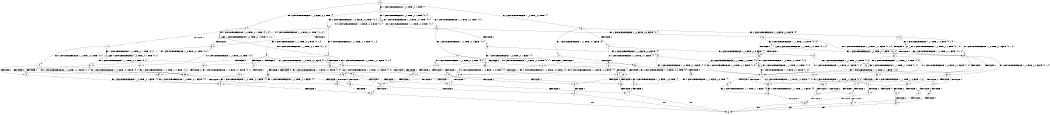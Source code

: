 digraph BCG {
size = "7, 10.5";
center = TRUE;
node [shape = circle];
0 [peripheries = 2];
0 -> 1 [label = "EX !1 !ATOMIC_EXCH_BRANCH (1, +0, TRUE, +0, 1, TRUE) !{}"];
0 -> 2 [label = "EX !2 !ATOMIC_EXCH_BRANCH (1, +0, FALSE, +0, 3, TRUE) !{}"];
0 -> 3 [label = "EX !0 !ATOMIC_EXCH_BRANCH (1, +1, TRUE, +0, 2, TRUE) !{}"];
1 -> 4 [label = "EX !2 !ATOMIC_EXCH_BRANCH (1, +0, FALSE, +0, 3, TRUE) !{0, 1}"];
1 -> 5 [label = "EX !0 !ATOMIC_EXCH_BRANCH (1, +1, TRUE, +0, 2, TRUE) !{0, 1}"];
1 -> 6 [label = "EX !1 !ATOMIC_EXCH_BRANCH (1, +0, TRUE, +0, 1, TRUE) !{0, 1}"];
2 -> 7 [label = "TERMINATE !2"];
2 -> 8 [label = "EX !1 !ATOMIC_EXCH_BRANCH (1, +0, TRUE, +0, 1, TRUE) !{0, 1, 2}"];
2 -> 9 [label = "EX !0 !ATOMIC_EXCH_BRANCH (1, +1, TRUE, +0, 2, TRUE) !{0, 1, 2}"];
3 -> 10 [label = "TERMINATE !0"];
3 -> 11 [label = "EX !1 !ATOMIC_EXCH_BRANCH (1, +0, TRUE, +0, 1, FALSE) !{0}"];
3 -> 12 [label = "EX !2 !ATOMIC_EXCH_BRANCH (1, +0, FALSE, +0, 3, FALSE) !{0}"];
4 -> 13 [label = "TERMINATE !2"];
4 -> 14 [label = "EX !0 !ATOMIC_EXCH_BRANCH (1, +1, TRUE, +0, 2, TRUE) !{0, 1, 2}"];
4 -> 8 [label = "EX !1 !ATOMIC_EXCH_BRANCH (1, +0, TRUE, +0, 1, TRUE) !{0, 1, 2}"];
5 -> 15 [label = "TERMINATE !0"];
5 -> 16 [label = "EX !2 !ATOMIC_EXCH_BRANCH (1, +0, FALSE, +0, 3, FALSE) !{0, 1}"];
5 -> 17 [label = "EX !1 !ATOMIC_EXCH_BRANCH (1, +0, TRUE, +0, 1, FALSE) !{0, 1}"];
6 -> 4 [label = "EX !2 !ATOMIC_EXCH_BRANCH (1, +0, FALSE, +0, 3, TRUE) !{0, 1}"];
6 -> 5 [label = "EX !0 !ATOMIC_EXCH_BRANCH (1, +1, TRUE, +0, 2, TRUE) !{0, 1}"];
6 -> 6 [label = "EX !1 !ATOMIC_EXCH_BRANCH (1, +0, TRUE, +0, 1, TRUE) !{0, 1}"];
7 -> 18 [label = "EX !1 !ATOMIC_EXCH_BRANCH (1, +0, TRUE, +0, 1, TRUE) !{0, 1}"];
7 -> 19 [label = "EX !0 !ATOMIC_EXCH_BRANCH (1, +1, TRUE, +0, 2, TRUE) !{0, 1}"];
8 -> 13 [label = "TERMINATE !2"];
8 -> 14 [label = "EX !0 !ATOMIC_EXCH_BRANCH (1, +1, TRUE, +0, 2, TRUE) !{0, 1, 2}"];
8 -> 8 [label = "EX !1 !ATOMIC_EXCH_BRANCH (1, +0, TRUE, +0, 1, TRUE) !{0, 1, 2}"];
9 -> 20 [label = "TERMINATE !2"];
9 -> 21 [label = "TERMINATE !0"];
9 -> 22 [label = "EX !1 !ATOMIC_EXCH_BRANCH (1, +0, TRUE, +0, 1, FALSE) !{0, 1, 2}"];
10 -> 23 [label = "EX !1 !ATOMIC_EXCH_BRANCH (1, +0, TRUE, +0, 1, FALSE) !{}"];
10 -> 24 [label = "EX !2 !ATOMIC_EXCH_BRANCH (1, +0, FALSE, +0, 3, FALSE) !{}"];
11 -> 25 [label = "TERMINATE !1"];
11 -> 26 [label = "TERMINATE !0"];
11 -> 27 [label = "EX !2 !ATOMIC_EXCH_BRANCH (1, +0, FALSE, +0, 3, TRUE) !{0, 1}"];
12 -> 28 [label = "TERMINATE !0"];
12 -> 29 [label = "EX !1 !ATOMIC_EXCH_BRANCH (1, +0, TRUE, +0, 1, FALSE) !{0, 1, 2}"];
12 -> 30 [label = "EX !2 !ATOMIC_EXCH_BRANCH (1, +1, TRUE, +1, 2, TRUE) !{0, 1, 2}"];
13 -> 31 [label = "EX !0 !ATOMIC_EXCH_BRANCH (1, +1, TRUE, +0, 2, TRUE) !{0, 1}"];
13 -> 18 [label = "EX !1 !ATOMIC_EXCH_BRANCH (1, +0, TRUE, +0, 1, TRUE) !{0, 1}"];
14 -> 32 [label = "TERMINATE !2"];
14 -> 33 [label = "TERMINATE !0"];
14 -> 22 [label = "EX !1 !ATOMIC_EXCH_BRANCH (1, +0, TRUE, +0, 1, FALSE) !{0, 1, 2}"];
15 -> 34 [label = "EX !2 !ATOMIC_EXCH_BRANCH (1, +0, FALSE, +0, 3, FALSE) !{1}"];
15 -> 35 [label = "EX !1 !ATOMIC_EXCH_BRANCH (1, +0, TRUE, +0, 1, FALSE) !{1}"];
16 -> 36 [label = "TERMINATE !0"];
16 -> 37 [label = "EX !2 !ATOMIC_EXCH_BRANCH (1, +1, TRUE, +1, 2, TRUE) !{0, 1, 2}"];
16 -> 29 [label = "EX !1 !ATOMIC_EXCH_BRANCH (1, +0, TRUE, +0, 1, FALSE) !{0, 1, 2}"];
17 -> 25 [label = "TERMINATE !1"];
17 -> 26 [label = "TERMINATE !0"];
17 -> 27 [label = "EX !2 !ATOMIC_EXCH_BRANCH (1, +0, FALSE, +0, 3, TRUE) !{0, 1}"];
18 -> 31 [label = "EX !0 !ATOMIC_EXCH_BRANCH (1, +1, TRUE, +0, 2, TRUE) !{0, 1}"];
18 -> 18 [label = "EX !1 !ATOMIC_EXCH_BRANCH (1, +0, TRUE, +0, 1, TRUE) !{0, 1}"];
19 -> 38 [label = "TERMINATE !0"];
19 -> 39 [label = "EX !1 !ATOMIC_EXCH_BRANCH (1, +0, TRUE, +0, 1, FALSE) !{0, 1}"];
20 -> 38 [label = "TERMINATE !0"];
20 -> 39 [label = "EX !1 !ATOMIC_EXCH_BRANCH (1, +0, TRUE, +0, 1, FALSE) !{0, 1}"];
21 -> 40 [label = "TERMINATE !2"];
21 -> 41 [label = "EX !1 !ATOMIC_EXCH_BRANCH (1, +0, TRUE, +0, 1, FALSE) !{1, 2}"];
22 -> 42 [label = "TERMINATE !1"];
22 -> 43 [label = "TERMINATE !2"];
22 -> 44 [label = "TERMINATE !0"];
23 -> 45 [label = "TERMINATE !1"];
23 -> 46 [label = "EX !2 !ATOMIC_EXCH_BRANCH (1, +0, FALSE, +0, 3, TRUE) !{1}"];
24 -> 47 [label = "EX !1 !ATOMIC_EXCH_BRANCH (1, +0, TRUE, +0, 1, FALSE) !{1, 2}"];
24 -> 48 [label = "EX !2 !ATOMIC_EXCH_BRANCH (1, +1, TRUE, +1, 2, TRUE) !{1, 2}"];
25 -> 49 [label = "TERMINATE !0"];
25 -> 50 [label = "EX !2 !ATOMIC_EXCH_BRANCH (1, +0, FALSE, +0, 3, TRUE) !{0}"];
26 -> 45 [label = "TERMINATE !1"];
26 -> 46 [label = "EX !2 !ATOMIC_EXCH_BRANCH (1, +0, FALSE, +0, 3, TRUE) !{1}"];
27 -> 42 [label = "TERMINATE !1"];
27 -> 43 [label = "TERMINATE !2"];
27 -> 44 [label = "TERMINATE !0"];
28 -> 47 [label = "EX !1 !ATOMIC_EXCH_BRANCH (1, +0, TRUE, +0, 1, FALSE) !{1, 2}"];
28 -> 48 [label = "EX !2 !ATOMIC_EXCH_BRANCH (1, +1, TRUE, +1, 2, TRUE) !{1, 2}"];
29 -> 51 [label = "TERMINATE !1"];
29 -> 52 [label = "TERMINATE !0"];
29 -> 53 [label = "EX !2 !ATOMIC_EXCH_BRANCH (1, +1, TRUE, +1, 2, FALSE) !{0, 1, 2}"];
30 -> 28 [label = "TERMINATE !0"];
30 -> 29 [label = "EX !1 !ATOMIC_EXCH_BRANCH (1, +0, TRUE, +0, 1, FALSE) !{0, 1, 2}"];
30 -> 30 [label = "EX !2 !ATOMIC_EXCH_BRANCH (1, +1, TRUE, +1, 2, TRUE) !{0, 1, 2}"];
31 -> 54 [label = "TERMINATE !0"];
31 -> 39 [label = "EX !1 !ATOMIC_EXCH_BRANCH (1, +0, TRUE, +0, 1, FALSE) !{0, 1}"];
32 -> 54 [label = "TERMINATE !0"];
32 -> 39 [label = "EX !1 !ATOMIC_EXCH_BRANCH (1, +0, TRUE, +0, 1, FALSE) !{0, 1}"];
33 -> 55 [label = "TERMINATE !2"];
33 -> 41 [label = "EX !1 !ATOMIC_EXCH_BRANCH (1, +0, TRUE, +0, 1, FALSE) !{1, 2}"];
34 -> 56 [label = "EX !2 !ATOMIC_EXCH_BRANCH (1, +1, TRUE, +1, 2, TRUE) !{1, 2}"];
34 -> 47 [label = "EX !1 !ATOMIC_EXCH_BRANCH (1, +0, TRUE, +0, 1, FALSE) !{1, 2}"];
35 -> 45 [label = "TERMINATE !1"];
35 -> 46 [label = "EX !2 !ATOMIC_EXCH_BRANCH (1, +0, FALSE, +0, 3, TRUE) !{1}"];
36 -> 56 [label = "EX !2 !ATOMIC_EXCH_BRANCH (1, +1, TRUE, +1, 2, TRUE) !{1, 2}"];
36 -> 47 [label = "EX !1 !ATOMIC_EXCH_BRANCH (1, +0, TRUE, +0, 1, FALSE) !{1, 2}"];
37 -> 36 [label = "TERMINATE !0"];
37 -> 37 [label = "EX !2 !ATOMIC_EXCH_BRANCH (1, +1, TRUE, +1, 2, TRUE) !{0, 1, 2}"];
37 -> 29 [label = "EX !1 !ATOMIC_EXCH_BRANCH (1, +0, TRUE, +0, 1, FALSE) !{0, 1, 2}"];
38 -> 57 [label = "EX !1 !ATOMIC_EXCH_BRANCH (1, +0, TRUE, +0, 1, FALSE) !{1}"];
39 -> 58 [label = "TERMINATE !1"];
39 -> 59 [label = "TERMINATE !0"];
40 -> 57 [label = "EX !1 !ATOMIC_EXCH_BRANCH (1, +0, TRUE, +0, 1, FALSE) !{1}"];
41 -> 60 [label = "TERMINATE !1"];
41 -> 61 [label = "TERMINATE !2"];
42 -> 62 [label = "TERMINATE !2"];
42 -> 63 [label = "TERMINATE !0"];
43 -> 58 [label = "TERMINATE !1"];
43 -> 59 [label = "TERMINATE !0"];
44 -> 60 [label = "TERMINATE !1"];
44 -> 61 [label = "TERMINATE !2"];
45 -> 64 [label = "EX !2 !ATOMIC_EXCH_BRANCH (1, +0, FALSE, +0, 3, TRUE) !{}"];
46 -> 60 [label = "TERMINATE !1"];
46 -> 61 [label = "TERMINATE !2"];
47 -> 65 [label = "TERMINATE !1"];
47 -> 66 [label = "EX !2 !ATOMIC_EXCH_BRANCH (1, +1, TRUE, +1, 2, FALSE) !{1, 2}"];
48 -> 47 [label = "EX !1 !ATOMIC_EXCH_BRANCH (1, +0, TRUE, +0, 1, FALSE) !{1, 2}"];
48 -> 48 [label = "EX !2 !ATOMIC_EXCH_BRANCH (1, +1, TRUE, +1, 2, TRUE) !{1, 2}"];
49 -> 64 [label = "EX !2 !ATOMIC_EXCH_BRANCH (1, +0, FALSE, +0, 3, TRUE) !{}"];
50 -> 62 [label = "TERMINATE !2"];
50 -> 63 [label = "TERMINATE !0"];
51 -> 67 [label = "TERMINATE !0"];
51 -> 68 [label = "EX !2 !ATOMIC_EXCH_BRANCH (1, +1, TRUE, +1, 2, FALSE) !{0, 2}"];
52 -> 65 [label = "TERMINATE !1"];
52 -> 66 [label = "EX !2 !ATOMIC_EXCH_BRANCH (1, +1, TRUE, +1, 2, FALSE) !{1, 2}"];
53 -> 69 [label = "TERMINATE !1"];
53 -> 70 [label = "TERMINATE !2"];
53 -> 71 [label = "TERMINATE !0"];
54 -> 57 [label = "EX !1 !ATOMIC_EXCH_BRANCH (1, +0, TRUE, +0, 1, FALSE) !{1}"];
55 -> 57 [label = "EX !1 !ATOMIC_EXCH_BRANCH (1, +0, TRUE, +0, 1, FALSE) !{1}"];
56 -> 56 [label = "EX !2 !ATOMIC_EXCH_BRANCH (1, +1, TRUE, +1, 2, TRUE) !{1, 2}"];
56 -> 47 [label = "EX !1 !ATOMIC_EXCH_BRANCH (1, +0, TRUE, +0, 1, FALSE) !{1, 2}"];
57 -> 72 [label = "TERMINATE !1"];
58 -> 73 [label = "TERMINATE !0"];
59 -> 72 [label = "TERMINATE !1"];
60 -> 74 [label = "TERMINATE !2"];
61 -> 72 [label = "TERMINATE !1"];
62 -> 73 [label = "TERMINATE !0"];
63 -> 74 [label = "TERMINATE !2"];
64 -> 74 [label = "TERMINATE !2"];
65 -> 75 [label = "EX !2 !ATOMIC_EXCH_BRANCH (1, +1, TRUE, +1, 2, FALSE) !{2}"];
66 -> 76 [label = "TERMINATE !1"];
66 -> 77 [label = "TERMINATE !2"];
67 -> 75 [label = "EX !2 !ATOMIC_EXCH_BRANCH (1, +1, TRUE, +1, 2, FALSE) !{2}"];
68 -> 78 [label = "TERMINATE !2"];
68 -> 79 [label = "TERMINATE !0"];
69 -> 78 [label = "TERMINATE !2"];
69 -> 79 [label = "TERMINATE !0"];
70 -> 80 [label = "TERMINATE !1"];
70 -> 81 [label = "TERMINATE !0"];
71 -> 76 [label = "TERMINATE !1"];
71 -> 77 [label = "TERMINATE !2"];
72 -> 82 [label = "exit"];
73 -> 82 [label = "exit"];
74 -> 82 [label = "exit"];
75 -> 83 [label = "TERMINATE !2"];
76 -> 83 [label = "TERMINATE !2"];
77 -> 84 [label = "TERMINATE !1"];
78 -> 85 [label = "TERMINATE !0"];
79 -> 83 [label = "TERMINATE !2"];
80 -> 85 [label = "TERMINATE !0"];
81 -> 84 [label = "TERMINATE !1"];
83 -> 82 [label = "exit"];
84 -> 82 [label = "exit"];
85 -> 82 [label = "exit"];
}
